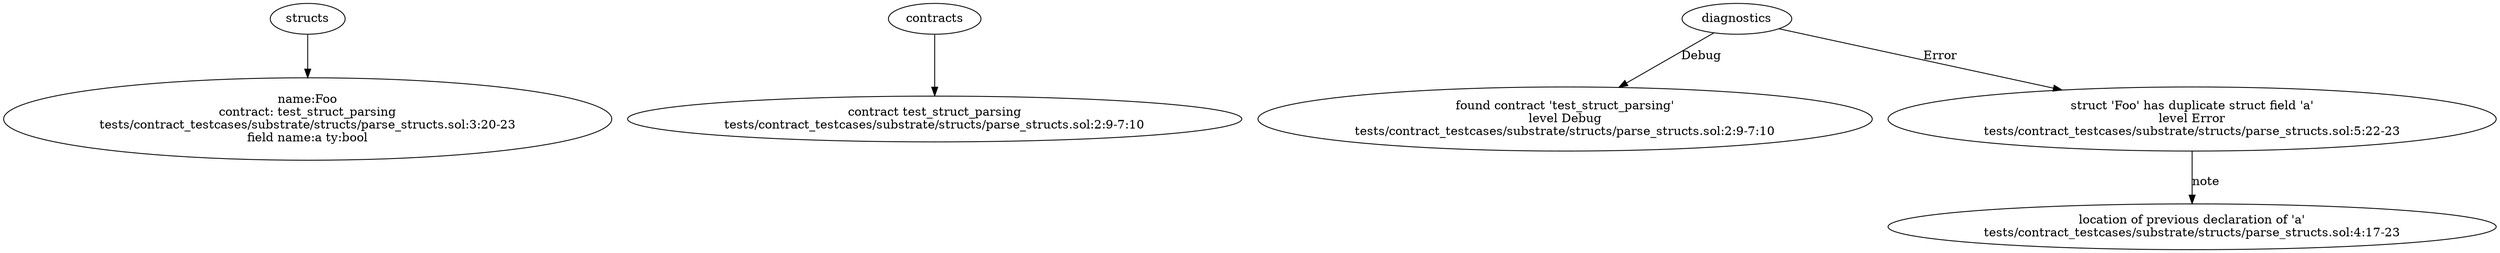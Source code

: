 strict digraph "tests/contract_testcases/substrate/structs/parse_structs.sol" {
	Foo [label="name:Foo\ncontract: test_struct_parsing\ntests/contract_testcases/substrate/structs/parse_structs.sol:3:20-23\nfield name:a ty:bool"]
	contract [label="contract test_struct_parsing\ntests/contract_testcases/substrate/structs/parse_structs.sol:2:9-7:10"]
	diagnostic [label="found contract 'test_struct_parsing'\nlevel Debug\ntests/contract_testcases/substrate/structs/parse_structs.sol:2:9-7:10"]
	diagnostic_7 [label="struct 'Foo' has duplicate struct field 'a'\nlevel Error\ntests/contract_testcases/substrate/structs/parse_structs.sol:5:22-23"]
	note [label="location of previous declaration of 'a'\ntests/contract_testcases/substrate/structs/parse_structs.sol:4:17-23"]
	structs -> Foo
	contracts -> contract
	diagnostics -> diagnostic [label="Debug"]
	diagnostics -> diagnostic_7 [label="Error"]
	diagnostic_7 -> note [label="note"]
}
